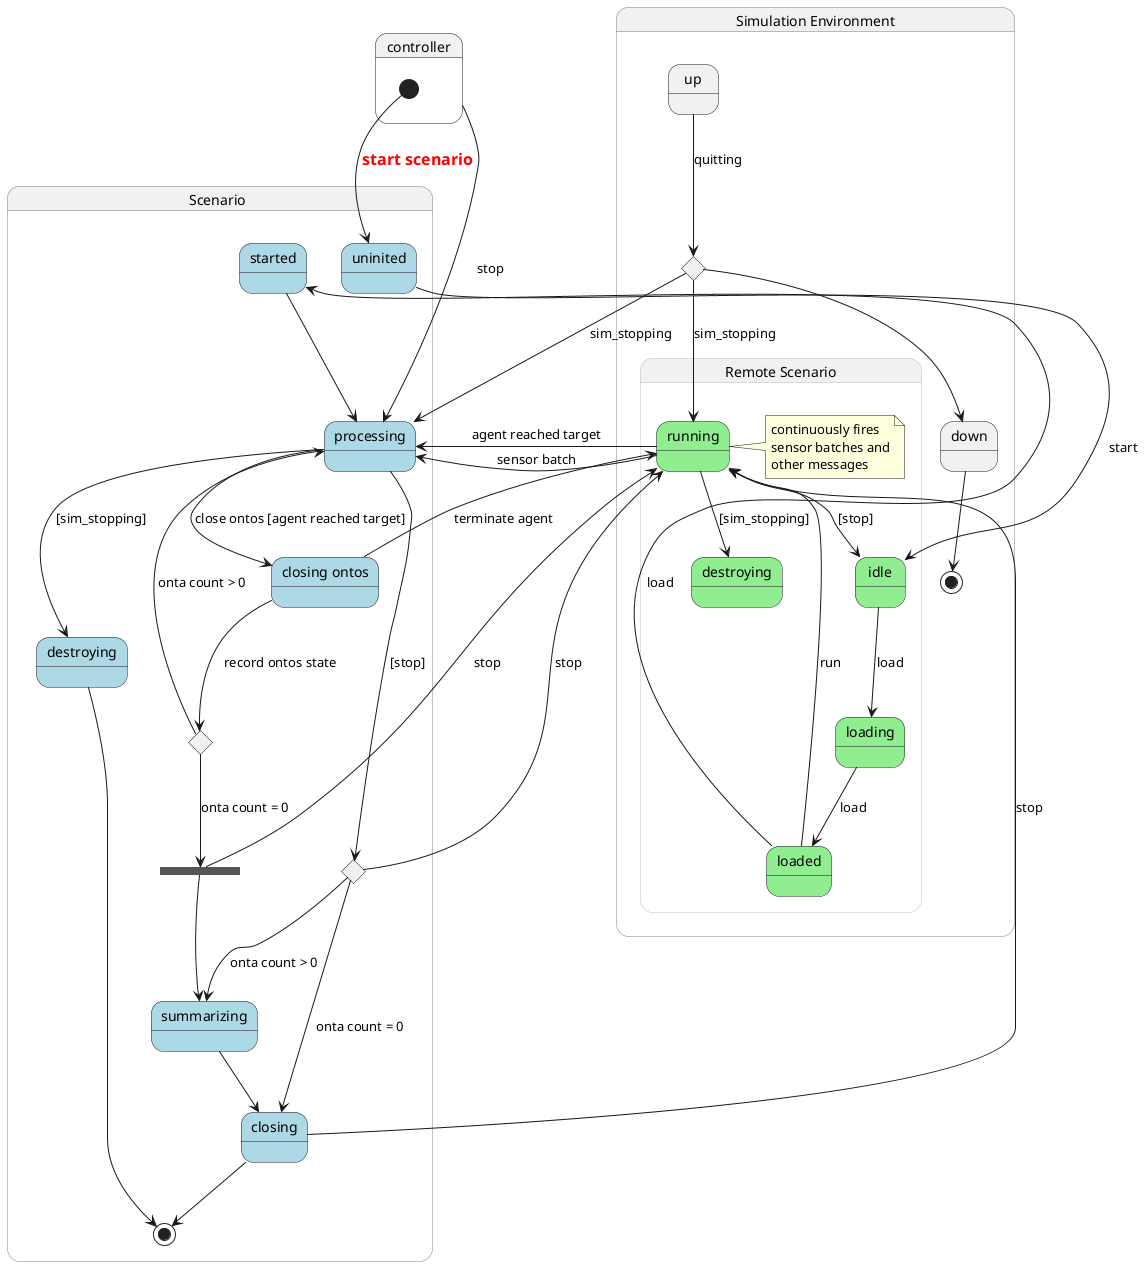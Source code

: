 @startuml

'left to right direction

skinparam state {
  BackgroundColor<<A>> LightBlue
  BackgroundColor<<B>> LightGreen
  BorderColor<<toplevel>> Grey
  BorderColor<<level2>> Silver

}

state "Scenario" as SC <<toplevel>> {
	state uninited <<A>>
	state started <<A>>
	state processing <<A>>
	state "closing ontos" as CO <<A>>
	state c1 <<choice>>
	state c1a <<fork>>
	state c2 <<choice>>
	state summarizing <<A>>
	state closing <<A>>
	state "destroying" as D1 <<A>>
	started --> processing
	processing --> CO : close ontos [agent reached target]
	CO --> c1 : record ontos state
	c1 --> processing : onta count > 0
	c1 --> c1a : onta count = 0
	c1a --> summarizing
	processing --> c2 : [stop]
	c2 --> summarizing : onta count > 0
	c2 --> closing : onta count = 0
	summarizing --> closing
	closing --> [*]
	processing --> D1 : [sim_stopping]
	D1 --> [*]
}

state controller {
    [*] --> uninited : <size:16><color:red>**start scenario**
}

controller --> processing : stop

state "Simulation Environment" as SE <<toplevel>> {
    state up
    state down
    state c3 <<choice>>
    up --> c3 : quitting
    c3 --> down
    down --> [*]
    state "Remote Scenario" as RS <<level2>> {
	state idle <<B>>
	state loading <<B>>
	state loaded <<B>>
	state running <<B>>
	note right of running
	    continuously fires
	    sensor batches and
	    other messages
	end note
	state "destroying" as D2 <<B>>
	idle --> loading : load
	loading --> loaded : load
	loaded --> running : run
	running --> idle : [stop]
	running --> D2 : [sim_stopping]
	}
}

c1a --> running : stop
c2 --> running : stop
uninited --> idle : start
loaded --> started: load
running --> processing : sensor batch
running --> processing : agent reached target
CO --> running : terminate agent
closing --> running : stop
c3 --> processing : sim_stopping
c3 --> running : sim_stopping


@enduml
